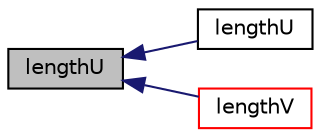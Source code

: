 digraph "lengthU"
{
  bgcolor="transparent";
  edge [fontname="Helvetica",fontsize="10",labelfontname="Helvetica",labelfontsize="10"];
  node [fontname="Helvetica",fontsize="10",shape=record];
  rankdir="LR";
  Node1 [label="lengthU",height=0.2,width=0.4,color="black", fillcolor="grey75", style="filled" fontcolor="black"];
  Node1 -> Node2 [dir="back",color="midnightblue",fontsize="10",style="solid",fontname="Helvetica"];
  Node2 [label="lengthU",height=0.2,width=0.4,color="black",URL="$classFoam_1_1NURBS3DSurface.html#ab1628e87af011f69300d0579ce14dfe5"];
  Node1 -> Node3 [dir="back",color="midnightblue",fontsize="10",style="solid",fontname="Helvetica"];
  Node3 [label="lengthV",height=0.2,width=0.4,color="red",URL="$classFoam_1_1NURBS3DSurface.html#a2292976c980a21a0b2bbab9baa2714d7"];
}
